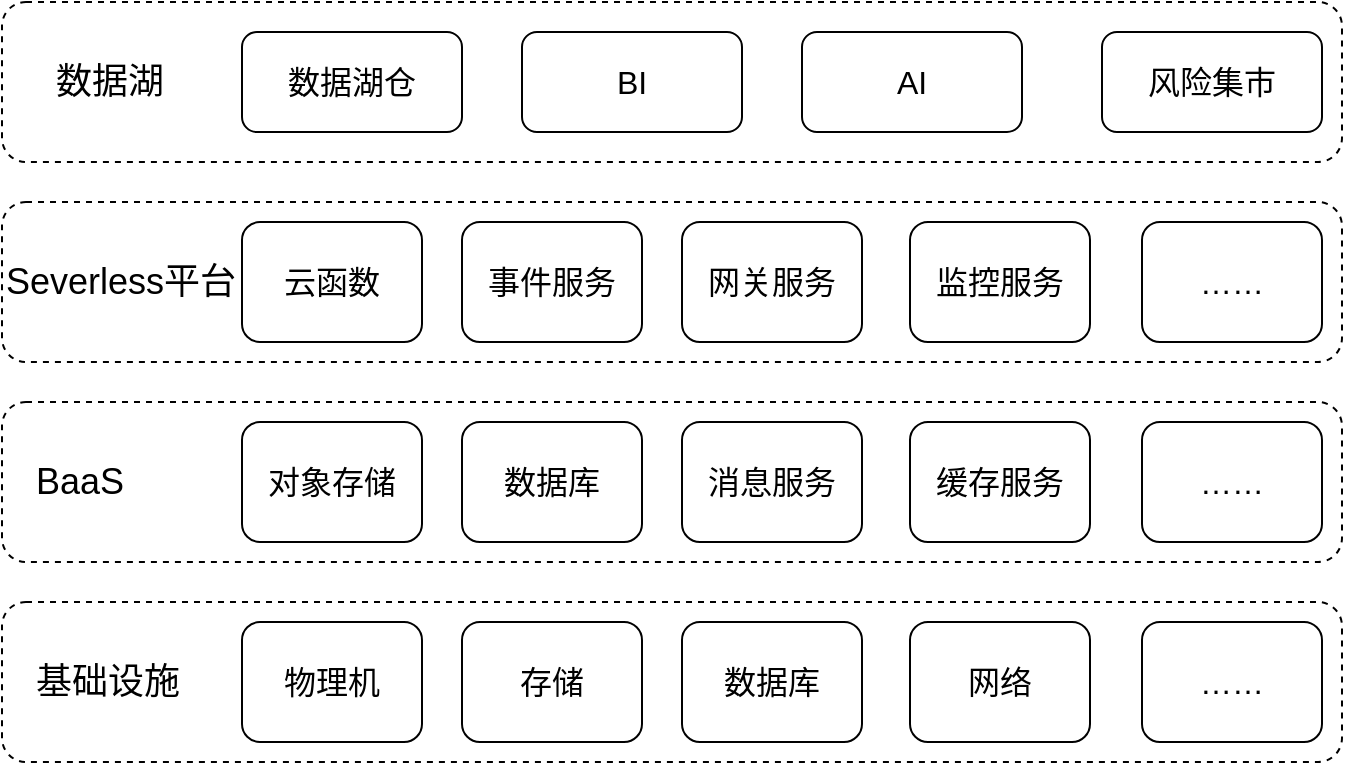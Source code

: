 <mxfile version="20.6.0" type="github">
  <diagram id="9cV0gVxwf9-HcyPx193h" name="第 1 页">
    <mxGraphModel dx="1038" dy="579" grid="1" gridSize="10" guides="1" tooltips="1" connect="1" arrows="1" fold="1" page="1" pageScale="1" pageWidth="827" pageHeight="1169" math="0" shadow="0">
      <root>
        <mxCell id="0" />
        <mxCell id="1" parent="0" />
        <mxCell id="iTS8rO1hhQJ00tG32iRC-80" value="&amp;nbsp; &amp;nbsp; &amp;nbsp;数据湖" style="rounded=1;whiteSpace=wrap;html=1;fontSize=18;verticalAlign=middle;align=left;dashed=1;" vertex="1" parent="1">
          <mxGeometry x="130" y="40" width="670" height="80" as="geometry" />
        </mxCell>
        <mxCell id="iTS8rO1hhQJ00tG32iRC-81" value="Severless平台" style="rounded=1;whiteSpace=wrap;html=1;fontSize=18;dashed=1;align=left;" vertex="1" parent="1">
          <mxGeometry x="130" y="140" width="670" height="80" as="geometry" />
        </mxCell>
        <mxCell id="iTS8rO1hhQJ00tG32iRC-82" value="数据湖仓" style="rounded=1;whiteSpace=wrap;html=1;fontSize=16;" vertex="1" parent="1">
          <mxGeometry x="250" y="55" width="110" height="50" as="geometry" />
        </mxCell>
        <mxCell id="iTS8rO1hhQJ00tG32iRC-83" value="AI" style="rounded=1;whiteSpace=wrap;html=1;fontSize=16;" vertex="1" parent="1">
          <mxGeometry x="530" y="55" width="110" height="50" as="geometry" />
        </mxCell>
        <mxCell id="iTS8rO1hhQJ00tG32iRC-84" value="BI" style="rounded=1;whiteSpace=wrap;html=1;fontSize=16;" vertex="1" parent="1">
          <mxGeometry x="390" y="55" width="110" height="50" as="geometry" />
        </mxCell>
        <mxCell id="iTS8rO1hhQJ00tG32iRC-85" value="风险集市" style="rounded=1;whiteSpace=wrap;html=1;fontSize=16;" vertex="1" parent="1">
          <mxGeometry x="680" y="55" width="110" height="50" as="geometry" />
        </mxCell>
        <mxCell id="iTS8rO1hhQJ00tG32iRC-86" value="云函数" style="rounded=1;whiteSpace=wrap;html=1;strokeColor=default;strokeWidth=1;fontSize=16;" vertex="1" parent="1">
          <mxGeometry x="250" y="150" width="90" height="60" as="geometry" />
        </mxCell>
        <mxCell id="iTS8rO1hhQJ00tG32iRC-87" value="……" style="rounded=1;whiteSpace=wrap;html=1;strokeColor=default;strokeWidth=1;fontSize=16;" vertex="1" parent="1">
          <mxGeometry x="700" y="150" width="90" height="60" as="geometry" />
        </mxCell>
        <mxCell id="iTS8rO1hhQJ00tG32iRC-88" value="监控服务" style="rounded=1;whiteSpace=wrap;html=1;strokeColor=default;strokeWidth=1;fontSize=16;" vertex="1" parent="1">
          <mxGeometry x="584" y="150" width="90" height="60" as="geometry" />
        </mxCell>
        <mxCell id="iTS8rO1hhQJ00tG32iRC-89" value="事件服务" style="rounded=1;whiteSpace=wrap;html=1;strokeColor=default;strokeWidth=1;fontSize=16;" vertex="1" parent="1">
          <mxGeometry x="360" y="150" width="90" height="60" as="geometry" />
        </mxCell>
        <mxCell id="iTS8rO1hhQJ00tG32iRC-90" value="网关服务" style="rounded=1;whiteSpace=wrap;html=1;strokeColor=default;strokeWidth=1;fontSize=16;" vertex="1" parent="1">
          <mxGeometry x="470" y="150" width="90" height="60" as="geometry" />
        </mxCell>
        <mxCell id="iTS8rO1hhQJ00tG32iRC-68" value="&amp;nbsp; &amp;nbsp;基础设施" style="rounded=1;whiteSpace=wrap;html=1;strokeColor=default;strokeWidth=1;fontSize=18;dashed=1;verticalAlign=middle;align=left;" vertex="1" parent="1">
          <mxGeometry x="130" y="340" width="670" height="80" as="geometry" />
        </mxCell>
        <mxCell id="iTS8rO1hhQJ00tG32iRC-74" value="物理机" style="rounded=1;whiteSpace=wrap;html=1;strokeColor=default;strokeWidth=1;fontSize=16;" vertex="1" parent="1">
          <mxGeometry x="250" y="350" width="90" height="60" as="geometry" />
        </mxCell>
        <mxCell id="iTS8rO1hhQJ00tG32iRC-75" value="……" style="rounded=1;whiteSpace=wrap;html=1;strokeColor=default;strokeWidth=1;fontSize=16;" vertex="1" parent="1">
          <mxGeometry x="700" y="350" width="90" height="60" as="geometry" />
        </mxCell>
        <mxCell id="iTS8rO1hhQJ00tG32iRC-76" value="网络" style="rounded=1;whiteSpace=wrap;html=1;strokeColor=default;strokeWidth=1;fontSize=16;" vertex="1" parent="1">
          <mxGeometry x="584" y="350" width="90" height="60" as="geometry" />
        </mxCell>
        <mxCell id="iTS8rO1hhQJ00tG32iRC-77" value="存储" style="rounded=1;whiteSpace=wrap;html=1;strokeColor=default;strokeWidth=1;fontSize=16;" vertex="1" parent="1">
          <mxGeometry x="360" y="350" width="90" height="60" as="geometry" />
        </mxCell>
        <mxCell id="iTS8rO1hhQJ00tG32iRC-78" value="数据库" style="rounded=1;whiteSpace=wrap;html=1;strokeColor=default;strokeWidth=1;fontSize=16;" vertex="1" parent="1">
          <mxGeometry x="470" y="350" width="90" height="60" as="geometry" />
        </mxCell>
        <mxCell id="iTS8rO1hhQJ00tG32iRC-69" value="&amp;nbsp; &amp;nbsp;BaaS" style="rounded=1;whiteSpace=wrap;html=1;strokeColor=default;strokeWidth=1;fontSize=18;dashed=1;verticalAlign=middle;align=left;" vertex="1" parent="1">
          <mxGeometry x="130" y="240" width="670" height="80" as="geometry" />
        </mxCell>
        <mxCell id="iTS8rO1hhQJ00tG32iRC-70" value="对象存储" style="rounded=1;whiteSpace=wrap;html=1;strokeColor=default;strokeWidth=1;fontSize=16;" vertex="1" parent="1">
          <mxGeometry x="250" y="250" width="90" height="60" as="geometry" />
        </mxCell>
        <mxCell id="iTS8rO1hhQJ00tG32iRC-71" value="消息服务" style="rounded=1;whiteSpace=wrap;html=1;strokeColor=default;strokeWidth=1;fontSize=16;" vertex="1" parent="1">
          <mxGeometry x="470" y="250" width="90" height="60" as="geometry" />
        </mxCell>
        <mxCell id="iTS8rO1hhQJ00tG32iRC-72" value="缓存服务" style="rounded=1;whiteSpace=wrap;html=1;strokeColor=default;strokeWidth=1;fontSize=16;" vertex="1" parent="1">
          <mxGeometry x="584" y="250" width="90" height="60" as="geometry" />
        </mxCell>
        <mxCell id="iTS8rO1hhQJ00tG32iRC-73" value="数据库" style="rounded=1;whiteSpace=wrap;html=1;strokeColor=default;strokeWidth=1;fontSize=16;" vertex="1" parent="1">
          <mxGeometry x="360" y="250" width="90" height="60" as="geometry" />
        </mxCell>
        <mxCell id="iTS8rO1hhQJ00tG32iRC-79" value="……" style="rounded=1;whiteSpace=wrap;html=1;strokeColor=default;strokeWidth=1;fontSize=16;" vertex="1" parent="1">
          <mxGeometry x="700" y="250" width="90" height="60" as="geometry" />
        </mxCell>
      </root>
    </mxGraphModel>
  </diagram>
</mxfile>
